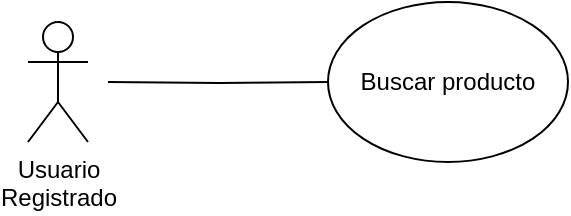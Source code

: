 <mxfile version="15.5.6" type="google" pages="2"><diagram id="LblWs0yHNqRv_fR4Shuf" name="Page-1"><mxGraphModel dx="400" dy="450" grid="0" gridSize="10" guides="1" tooltips="1" connect="1" arrows="1" fold="1" page="1" pageScale="1" pageWidth="827" pageHeight="1169" math="0" shadow="0"><root><mxCell id="0"/><mxCell id="1" parent="0"/><mxCell id="ttHDEguk1Sts2t32ohjS-8" value="Usuario&lt;br&gt;Registrado" style="shape=umlActor;verticalLabelPosition=bottom;verticalAlign=top;html=1;outlineConnect=0;" parent="1" vertex="1"><mxGeometry x="180" y="210" width="30" height="60" as="geometry"/></mxCell><mxCell id="ttHDEguk1Sts2t32ohjS-12" value="Buscar producto" style="ellipse;whiteSpace=wrap;html=1;" parent="1" vertex="1"><mxGeometry x="330" y="200" width="120" height="80" as="geometry"/></mxCell><mxCell id="ttHDEguk1Sts2t32ohjS-13" value="" style="endArrow=none;html=1;rounded=0;edgeStyle=orthogonalEdgeStyle;entryX=0;entryY=0.5;entryDx=0;entryDy=0;" parent="1" target="ttHDEguk1Sts2t32ohjS-12" edge="1"><mxGeometry width="50" height="50" relative="1" as="geometry"><mxPoint x="220" y="240" as="sourcePoint"/><mxPoint x="220" y="210" as="targetPoint"/></mxGeometry></mxCell></root></mxGraphModel></diagram><diagram id="CtMbbi3Sp2L6tEecLyGw" name="Page-2"><mxGraphModel dx="700" dy="788" grid="0" gridSize="10" guides="1" tooltips="1" connect="1" arrows="1" fold="1" page="1" pageScale="1" pageWidth="827" pageHeight="1169" math="0" shadow="0"><root><mxCell id="LH2mJbrJkfRkpAFdnxsh-0"/><mxCell id="LH2mJbrJkfRkpAFdnxsh-1" parent="LH2mJbrJkfRkpAFdnxsh-0"/><mxCell id="LH2mJbrJkfRkpAFdnxsh-5" value="" style="rounded=0;whiteSpace=wrap;html=1;" vertex="1" parent="LH2mJbrJkfRkpAFdnxsh-1"><mxGeometry x="324" y="172" width="132" height="148" as="geometry"/></mxCell><mxCell id="LH2mJbrJkfRkpAFdnxsh-2" value="Usuario&lt;br&gt;Registrado" style="shape=umlActor;verticalLabelPosition=bottom;verticalAlign=top;html=1;outlineConnect=0;" vertex="1" parent="LH2mJbrJkfRkpAFdnxsh-1"><mxGeometry x="248" y="210" width="30" height="60" as="geometry"/></mxCell><mxCell id="LH2mJbrJkfRkpAFdnxsh-3" value="Buscar producto" style="ellipse;whiteSpace=wrap;html=1;" vertex="1" parent="LH2mJbrJkfRkpAFdnxsh-1"><mxGeometry x="330" y="200" width="120" height="80" as="geometry"/></mxCell><mxCell id="LH2mJbrJkfRkpAFdnxsh-4" value="" style="endArrow=none;html=1;rounded=0;edgeStyle=orthogonalEdgeStyle;entryX=0;entryY=0.5;entryDx=0;entryDy=0;" edge="1" parent="LH2mJbrJkfRkpAFdnxsh-1" target="LH2mJbrJkfRkpAFdnxsh-3"><mxGeometry width="50" height="50" relative="1" as="geometry"><mxPoint x="279" y="240" as="sourcePoint"/><mxPoint x="220" y="210" as="targetPoint"/></mxGeometry></mxCell><mxCell id="LH2mJbrJkfRkpAFdnxsh-7" value="" style="endArrow=none;html=1;rounded=0;" edge="1" parent="LH2mJbrJkfRkpAFdnxsh-1" source="LH2mJbrJkfRkpAFdnxsh-3"><mxGeometry width="50" height="50" relative="1" as="geometry"><mxPoint x="360" y="170" as="sourcePoint"/><mxPoint x="390" y="120" as="targetPoint"/></mxGeometry></mxCell><mxCell id="LH2mJbrJkfRkpAFdnxsh-8" value="Sistema" style="text;html=1;align=center;verticalAlign=middle;resizable=0;points=[];autosize=1;strokeColor=none;fillColor=none;" vertex="1" parent="LH2mJbrJkfRkpAFdnxsh-1"><mxGeometry x="361" y="97" width="53" height="18" as="geometry"/></mxCell></root></mxGraphModel></diagram></mxfile>